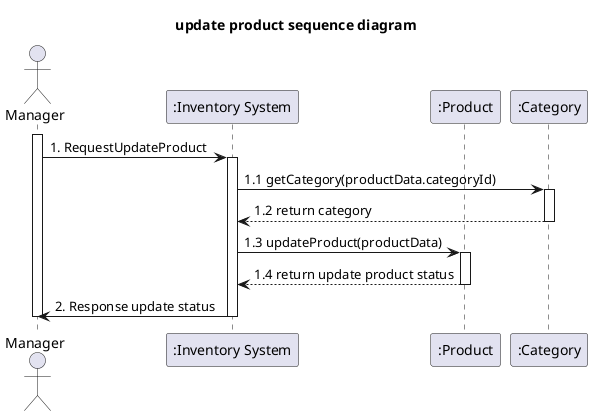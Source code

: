 @startuml
'example
title update product sequence diagram

actor Manager as actorManager
participant ":Inventory System" as InventorySystem
participant ":Product" as classProduct
participant ":Category" as classCategory

activate actorManager

actorManager -> InventorySystem: 1. RequestUpdateProduct
activate InventorySystem

InventorySystem -> classCategory: 1.1 getCategory(productData.categoryId)
activate classCategory

classCategory --> InventorySystem: 1.2 return category
deactivate classCategory

InventorySystem -> classProduct: 1.3 updateProduct(productData)
activate classProduct



classProduct --> InventorySystem: 1.4 return update product status
deactivate classProduct

InventorySystem -> actorManager: 2. Response update status
deactivate InventorySystem


deactivate actorManager
@enduml